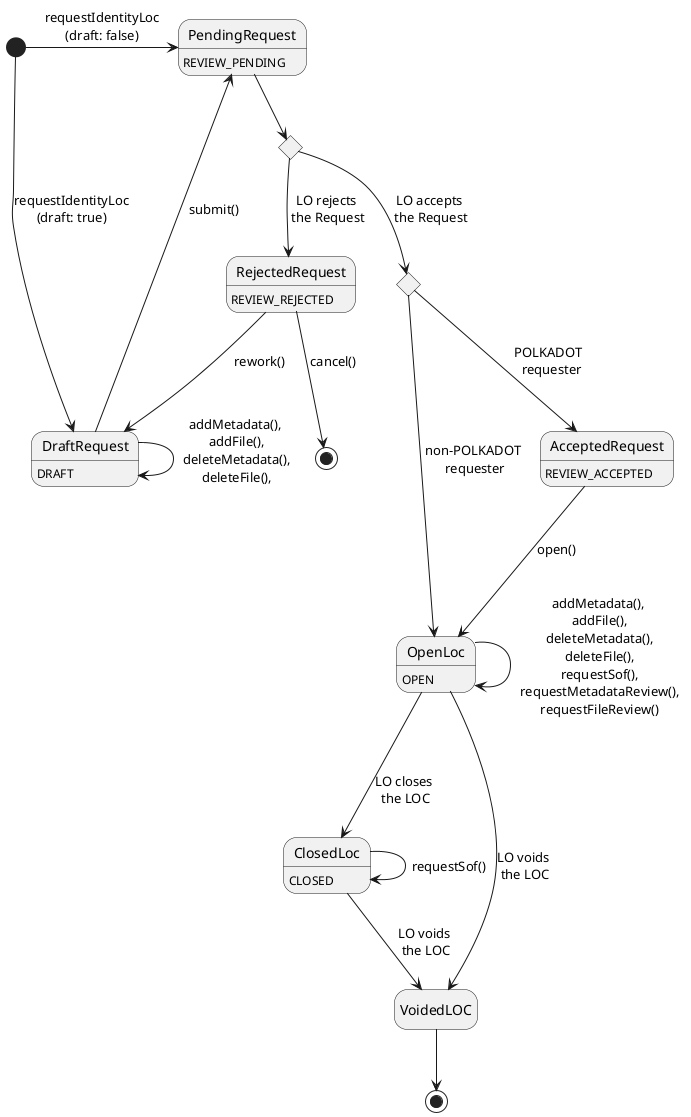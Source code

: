 @startuml
hide empty description
state "CancelledRequest" as CancelledRequest <<end>>
state "Decision" as decision <<choice>>
state "PolkadotRequester" as polkadotRequester <<choice>>
DraftRequest : DRAFT
PendingRequest : REVIEW_PENDING
OpenLoc : OPEN
RejectedRequest : REVIEW_REJECTED
ClosedLoc : CLOSED
AcceptedRequest : REVIEW_ACCEPTED
[*] -right-> PendingRequest: requestIdentityLoc\n(draft: false)
[*] --> DraftRequest: requestIdentityLoc\n(draft: true)
DraftRequest --> DraftRequest: addMetadata(),\n addFile(),\n deleteMetadata(),\n deleteFile(),\n
DraftRequest --> PendingRequest: submit()
PendingRequest --> decision
decision --> RejectedRequest: LO rejects\n the Request
decision --> polkadotRequester: LO accepts\n the Request
polkadotRequester --> OpenLoc: non-POLKADOT\n requester
polkadotRequester --> AcceptedRequest: POLKADOT\n  requester
AcceptedRequest --> OpenLoc: open()
OpenLoc --> VoidedLOC: LO voids\n the LOC
OpenLoc --> ClosedLoc: LO closes\n the LOC
ClosedLoc --> VoidedLOC: LO voids\n the LOC
VoidedLOC --> [*]
OpenLoc --> OpenLoc: addMetadata(),\n addFile(),\n deleteMetadata(),\n deleteFile(),\n requestSof(),\n requestMetadataReview(),\n requestFileReview()\n
ClosedLoc --> ClosedLoc: requestSof()
RejectedRequest --> CancelledRequest: cancel()
RejectedRequest --> DraftRequest: rework()
@enduml

